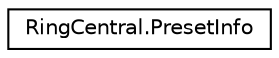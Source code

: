digraph "Graphical Class Hierarchy"
{
 // LATEX_PDF_SIZE
  edge [fontname="Helvetica",fontsize="10",labelfontname="Helvetica",labelfontsize="10"];
  node [fontname="Helvetica",fontsize="10",shape=record];
  rankdir="LR";
  Node0 [label="RingCentral.PresetInfo",height=0.2,width=0.4,color="black", fillcolor="white", style="filled",URL="$classRingCentral_1_1PresetInfo.html",tooltip=" "];
}
